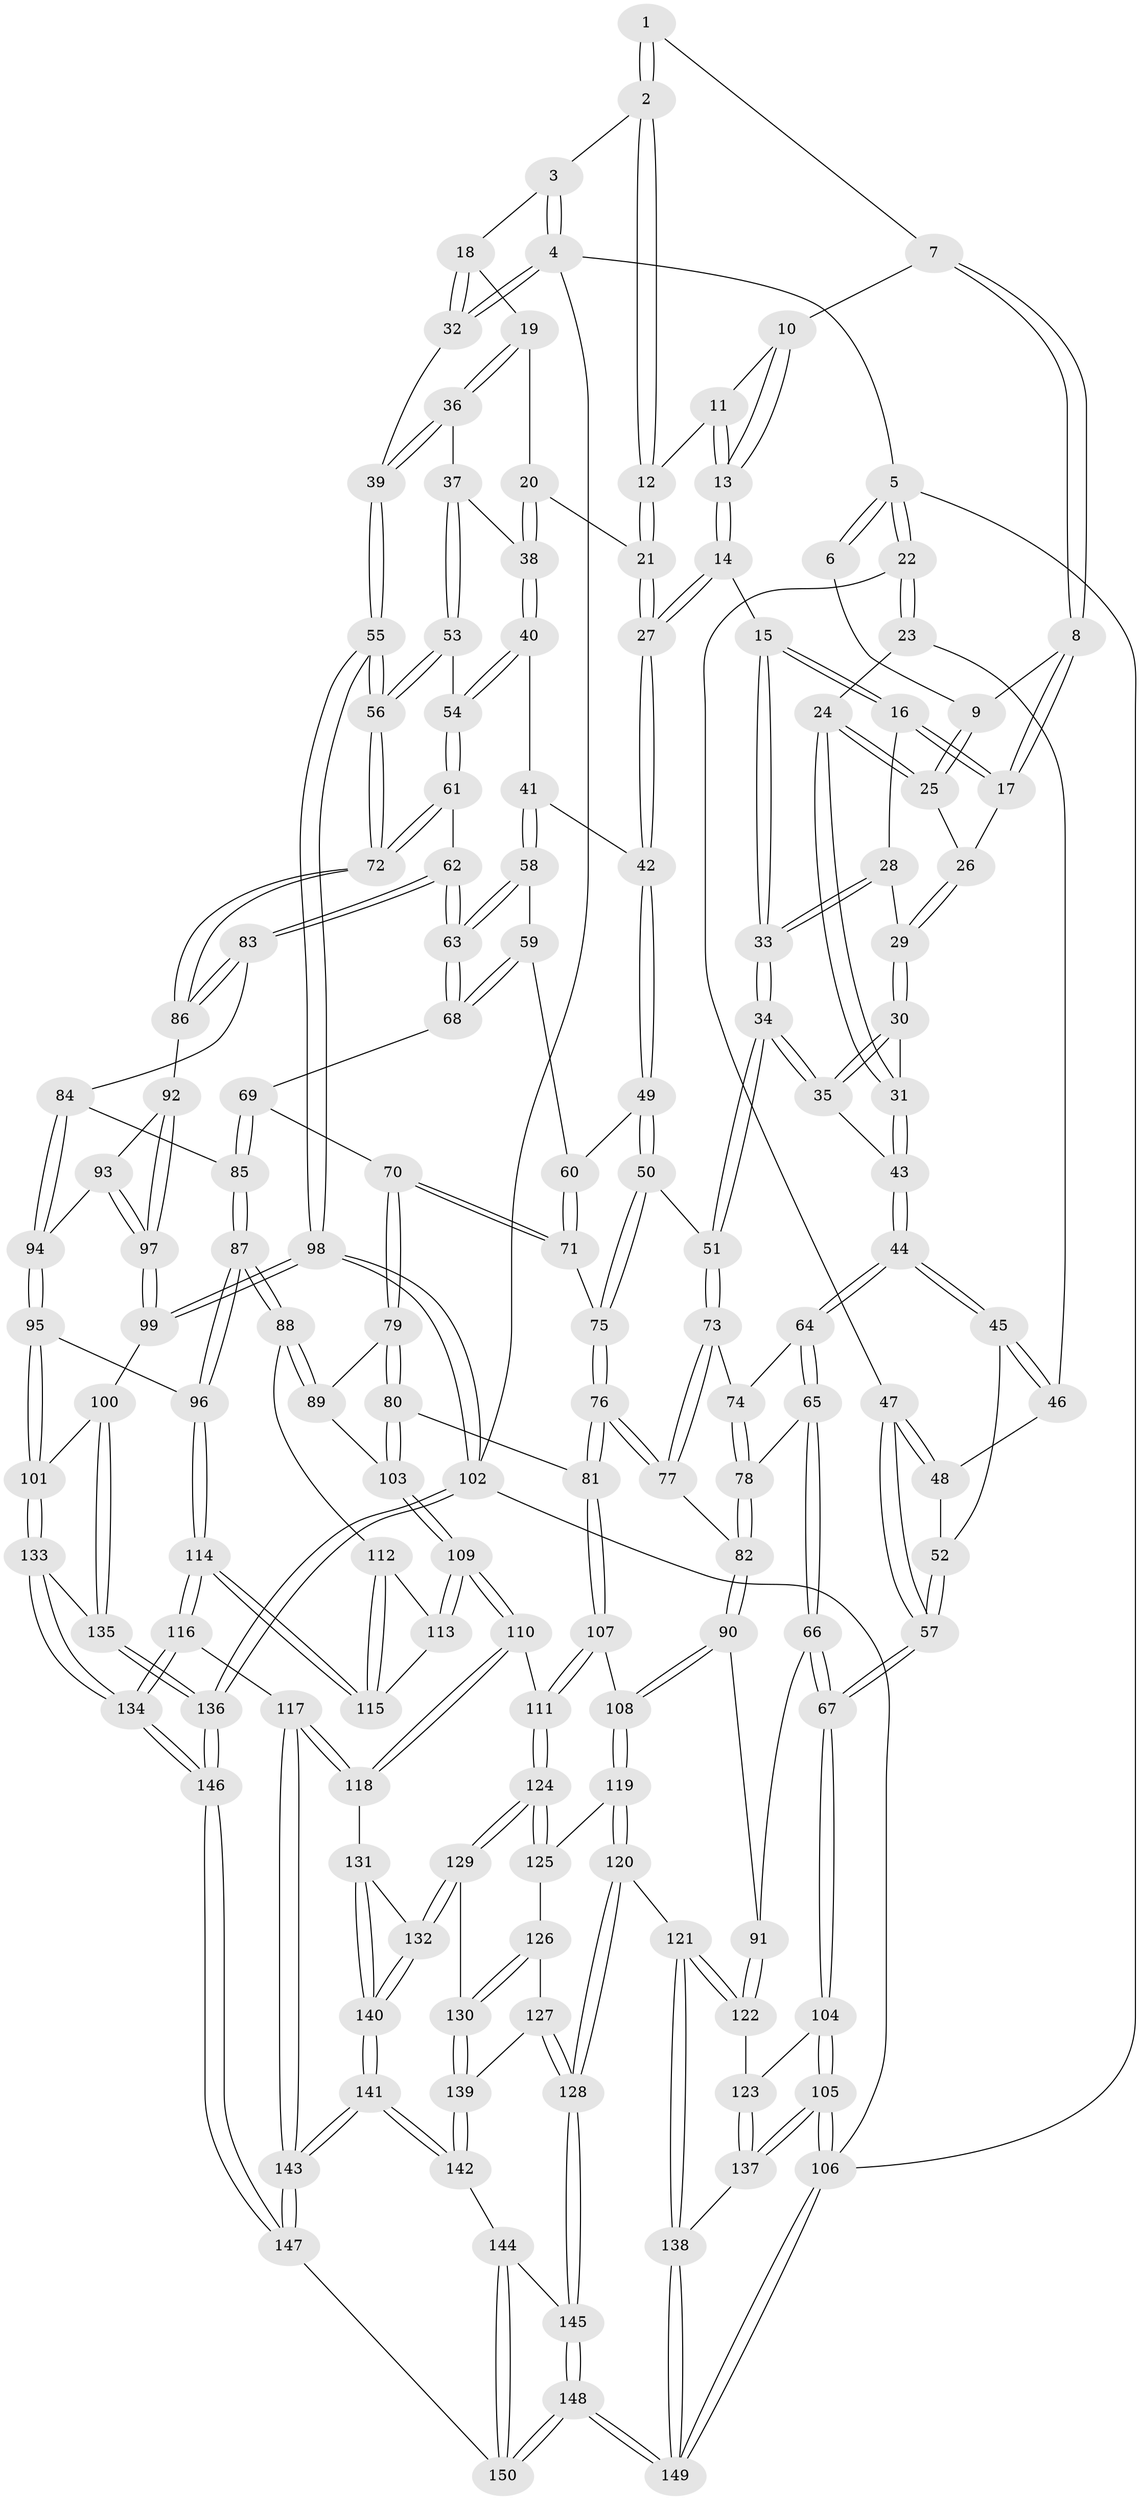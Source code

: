 // coarse degree distribution, {3: 0.14285714285714285, 5: 0.34065934065934067, 4: 0.43956043956043955, 6: 0.06593406593406594, 2: 0.01098901098901099}
// Generated by graph-tools (version 1.1) at 2025/52/02/27/25 19:52:44]
// undirected, 150 vertices, 372 edges
graph export_dot {
graph [start="1"]
  node [color=gray90,style=filled];
  1 [pos="+0.4100402381585429+0"];
  2 [pos="+0.8236743165831193+0"];
  3 [pos="+0.9118970314525537+0"];
  4 [pos="+1+0"];
  5 [pos="+0+0"];
  6 [pos="+0.2323383631867578+0"];
  7 [pos="+0.42481126216390785+0.004744458909073059"];
  8 [pos="+0.40511690163773934+0.0432715415761703"];
  9 [pos="+0.20491164880489657+0.054005500528266276"];
  10 [pos="+0.43113097029883485+0.00952947801866137"];
  11 [pos="+0.5656896710568275+0.06687513358466116"];
  12 [pos="+0.7633443918518535+0"];
  13 [pos="+0.5327383570634436+0.16187021137752086"];
  14 [pos="+0.5324132955934008+0.22248285688177405"];
  15 [pos="+0.5189519805546129+0.22725711317670558"];
  16 [pos="+0.4026963221516639+0.1506700926180045"];
  17 [pos="+0.3833027957511429+0.11231536146098586"];
  18 [pos="+0.93787513852929+0.1846216479828937"];
  19 [pos="+0.9205050746780599+0.19937241284606905"];
  20 [pos="+0.8617061265990522+0.19849953989758867"];
  21 [pos="+0.7458997766729409+0.12077743055492451"];
  22 [pos="+0+0"];
  23 [pos="+0.13487659611360528+0.15342354258601226"];
  24 [pos="+0.151654158756722+0.14920980038285875"];
  25 [pos="+0.1921734389020301+0.11058625779663027"];
  26 [pos="+0.2763240734922074+0.1294575717151302"];
  27 [pos="+0.6679122281548986+0.24914471232784893"];
  28 [pos="+0.3541249051318243+0.2145265602820592"];
  29 [pos="+0.3210036659247954+0.2192407591048119"];
  30 [pos="+0.28340864665555376+0.2667759649064807"];
  31 [pos="+0.24411346399785375+0.2706175587661757"];
  32 [pos="+1+0.20904376312636735"];
  33 [pos="+0.4274448915170446+0.3451748518011216"];
  34 [pos="+0.42312942664486725+0.3545811673974343"];
  35 [pos="+0.41004096456144185+0.3506987758952756"];
  36 [pos="+0.943036386363906+0.2954588910632517"];
  37 [pos="+0.88785697620881+0.3279948244849682"];
  38 [pos="+0.8503998162506207+0.3006603206499659"];
  39 [pos="+1+0.3462255776251086"];
  40 [pos="+0.7024463530163985+0.29901495901732716"];
  41 [pos="+0.6931872315617369+0.2977066769239269"];
  42 [pos="+0.678295414203574+0.276857530833587"];
  43 [pos="+0.21448118417288034+0.3697185400985663"];
  44 [pos="+0.2079171389820669+0.3778160216035906"];
  45 [pos="+0.17821810927036602+0.3641080727706433"];
  46 [pos="+0.11031492504961549+0.21034264825023705"];
  47 [pos="+0+0.4408341655346783"];
  48 [pos="+0.05811048188388949+0.28049722838507485"];
  49 [pos="+0.5441553482315645+0.40954206559210277"];
  50 [pos="+0.5392142136814001+0.4127885825992179"];
  51 [pos="+0.42684888037671376+0.37443524028408043"];
  52 [pos="+0.15066401370126095+0.3609089721252085"];
  53 [pos="+0.8851263858855326+0.37285752310430503"];
  54 [pos="+0.8612479476680375+0.39790197136930805"];
  55 [pos="+1+0.4818667184774341"];
  56 [pos="+1+0.49185758706800214"];
  57 [pos="+0+0.4720631214016244"];
  58 [pos="+0.6963716403104301+0.3265902975180773"];
  59 [pos="+0.670457427698892+0.39184706619308846"];
  60 [pos="+0.6356285517748204+0.41727081698856694"];
  61 [pos="+0.8292349283682532+0.45835350013386034"];
  62 [pos="+0.8033839416197942+0.47952659851232626"];
  63 [pos="+0.8023839224230931+0.47826983352231545"];
  64 [pos="+0.21065313697574642+0.4259067598054329"];
  65 [pos="+0.18700583391097067+0.47008705188387934"];
  66 [pos="+0+0.5829004184100907"];
  67 [pos="+0+0.5760999753508178"];
  68 [pos="+0.6748567605628845+0.44029672613262416"];
  69 [pos="+0.669848591874536+0.5052418878883029"];
  70 [pos="+0.6293602190065959+0.5154996474706092"];
  71 [pos="+0.5903558211674228+0.48637169214630094"];
  72 [pos="+1+0.49344922818102455"];
  73 [pos="+0.39900008964182093+0.4520141692950317"];
  74 [pos="+0.3043299170909051+0.4477017774720904"];
  75 [pos="+0.5720889092945217+0.48139575456030426"];
  76 [pos="+0.4304018257155973+0.5985699701602835"];
  77 [pos="+0.4163387944877087+0.5842757563308539"];
  78 [pos="+0.265553439644223+0.5591302717643314"];
  79 [pos="+0.6255901933602176+0.5318835740258436"];
  80 [pos="+0.4759228049515768+0.6242150412597377"];
  81 [pos="+0.433358548208964+0.6045987032159639"];
  82 [pos="+0.2845877053411952+0.5880031891866774"];
  83 [pos="+0.7961725466584487+0.5112854223353918"];
  84 [pos="+0.7865693427646648+0.5290111365997336"];
  85 [pos="+0.7714519417178637+0.5400122484036023"];
  86 [pos="+0.9921635870923498+0.5439533677881747"];
  87 [pos="+0.7263184219934081+0.6622754544443022"];
  88 [pos="+0.7141219517331199+0.661776736969294"];
  89 [pos="+0.6361452761281393+0.6311721229887892"];
  90 [pos="+0.18081542412381926+0.6835180769843577"];
  91 [pos="+0.17612592731319948+0.6851733606869256"];
  92 [pos="+0.9669265166323738+0.5681962463994067"];
  93 [pos="+0.8922292450121783+0.5970611019272499"];
  94 [pos="+0.8722531516471049+0.6004835269003744"];
  95 [pos="+0.8493434225159333+0.7684119879478871"];
  96 [pos="+0.7930664902292361+0.7520503304493187"];
  97 [pos="+0.9363289849194808+0.6774871470296792"];
  98 [pos="+1+0.7756945929239124"];
  99 [pos="+0.9270346303725747+0.7589309047074008"];
  100 [pos="+0.8702713655234479+0.7732007493179558"];
  101 [pos="+0.8494555557222444+0.7684798774698701"];
  102 [pos="+1+1"];
  103 [pos="+0.5234690922709208+0.6553778263730209"];
  104 [pos="+0+0.5841762432717904"];
  105 [pos="+0+0.9037648743367039"];
  106 [pos="+0+1"];
  107 [pos="+0.3846505401208815+0.7230307375903632"];
  108 [pos="+0.36216573877313685+0.7485524830882094"];
  109 [pos="+0.5466367392378874+0.7241173882667876"];
  110 [pos="+0.5274621826193499+0.8177209966090696"];
  111 [pos="+0.5243042256322004+0.8185159713174336"];
  112 [pos="+0.6699311539567951+0.7002768898483385"];
  113 [pos="+0.5693610530707083+0.7289452159063108"];
  114 [pos="+0.6627152667330223+0.8518014679622807"];
  115 [pos="+0.6303687278711918+0.7593841908364753"];
  116 [pos="+0.6547049486863485+0.8638050433709648"];
  117 [pos="+0.6451721208038973+0.8643302359330601"];
  118 [pos="+0.5880999506278666+0.8580495253210119"];
  119 [pos="+0.35726779468679337+0.7735239395266191"];
  120 [pos="+0.2669514357086931+0.8682807679941855"];
  121 [pos="+0.2601463332632637+0.8682134144406011"];
  122 [pos="+0.17981060808606975+0.7433272844693359"];
  123 [pos="+0.0887046599248926+0.8538105980778171"];
  124 [pos="+0.48411712943789503+0.8473151214374752"];
  125 [pos="+0.402021407498888+0.8263503310370379"];
  126 [pos="+0.3994521723122988+0.8443610937543155"];
  127 [pos="+0.35540810217258434+0.895514671464016"];
  128 [pos="+0.2776264415923598+0.878180791679838"];
  129 [pos="+0.4716885315235192+0.8806628601580524"];
  130 [pos="+0.4123810923822934+0.9029724751163445"];
  131 [pos="+0.5752560430222554+0.8795242621693007"];
  132 [pos="+0.48472115360216517+0.9323442387488282"];
  133 [pos="+0.7483422854044524+1"];
  134 [pos="+0.746676015942219+1"];
  135 [pos="+0.9033825837557864+0.8930672610157372"];
  136 [pos="+1+1"];
  137 [pos="+0.09155462561776935+0.8860274795821621"];
  138 [pos="+0.1398142671880205+0.9599838848489245"];
  139 [pos="+0.397703661508758+0.9215346313226142"];
  140 [pos="+0.487093560417746+1"];
  141 [pos="+0.48708059080488425+1"];
  142 [pos="+0.4046913014996787+0.9763090625072831"];
  143 [pos="+0.4949916269323194+1"];
  144 [pos="+0.31402225843626014+0.9549143730290333"];
  145 [pos="+0.3111516241217005+0.9537038823343348"];
  146 [pos="+0.7539404625687056+1"];
  147 [pos="+0.5066858641669678+1"];
  148 [pos="+0.10788988390435625+1"];
  149 [pos="+0.07052030785538829+1"];
  150 [pos="+0.447847080987526+1"];
  1 -- 2;
  1 -- 2;
  1 -- 7;
  2 -- 3;
  2 -- 12;
  2 -- 12;
  3 -- 4;
  3 -- 4;
  3 -- 18;
  4 -- 5;
  4 -- 32;
  4 -- 32;
  4 -- 102;
  5 -- 6;
  5 -- 6;
  5 -- 22;
  5 -- 22;
  5 -- 106;
  6 -- 9;
  7 -- 8;
  7 -- 8;
  7 -- 10;
  8 -- 9;
  8 -- 17;
  8 -- 17;
  9 -- 25;
  9 -- 25;
  10 -- 11;
  10 -- 13;
  10 -- 13;
  11 -- 12;
  11 -- 13;
  11 -- 13;
  12 -- 21;
  12 -- 21;
  13 -- 14;
  13 -- 14;
  14 -- 15;
  14 -- 27;
  14 -- 27;
  15 -- 16;
  15 -- 16;
  15 -- 33;
  15 -- 33;
  16 -- 17;
  16 -- 17;
  16 -- 28;
  17 -- 26;
  18 -- 19;
  18 -- 32;
  18 -- 32;
  19 -- 20;
  19 -- 36;
  19 -- 36;
  20 -- 21;
  20 -- 38;
  20 -- 38;
  21 -- 27;
  21 -- 27;
  22 -- 23;
  22 -- 23;
  22 -- 47;
  23 -- 24;
  23 -- 46;
  24 -- 25;
  24 -- 25;
  24 -- 31;
  24 -- 31;
  25 -- 26;
  26 -- 29;
  26 -- 29;
  27 -- 42;
  27 -- 42;
  28 -- 29;
  28 -- 33;
  28 -- 33;
  29 -- 30;
  29 -- 30;
  30 -- 31;
  30 -- 35;
  30 -- 35;
  31 -- 43;
  31 -- 43;
  32 -- 39;
  33 -- 34;
  33 -- 34;
  34 -- 35;
  34 -- 35;
  34 -- 51;
  34 -- 51;
  35 -- 43;
  36 -- 37;
  36 -- 39;
  36 -- 39;
  37 -- 38;
  37 -- 53;
  37 -- 53;
  38 -- 40;
  38 -- 40;
  39 -- 55;
  39 -- 55;
  40 -- 41;
  40 -- 54;
  40 -- 54;
  41 -- 42;
  41 -- 58;
  41 -- 58;
  42 -- 49;
  42 -- 49;
  43 -- 44;
  43 -- 44;
  44 -- 45;
  44 -- 45;
  44 -- 64;
  44 -- 64;
  45 -- 46;
  45 -- 46;
  45 -- 52;
  46 -- 48;
  47 -- 48;
  47 -- 48;
  47 -- 57;
  47 -- 57;
  48 -- 52;
  49 -- 50;
  49 -- 50;
  49 -- 60;
  50 -- 51;
  50 -- 75;
  50 -- 75;
  51 -- 73;
  51 -- 73;
  52 -- 57;
  52 -- 57;
  53 -- 54;
  53 -- 56;
  53 -- 56;
  54 -- 61;
  54 -- 61;
  55 -- 56;
  55 -- 56;
  55 -- 98;
  55 -- 98;
  56 -- 72;
  56 -- 72;
  57 -- 67;
  57 -- 67;
  58 -- 59;
  58 -- 63;
  58 -- 63;
  59 -- 60;
  59 -- 68;
  59 -- 68;
  60 -- 71;
  60 -- 71;
  61 -- 62;
  61 -- 72;
  61 -- 72;
  62 -- 63;
  62 -- 63;
  62 -- 83;
  62 -- 83;
  63 -- 68;
  63 -- 68;
  64 -- 65;
  64 -- 65;
  64 -- 74;
  65 -- 66;
  65 -- 66;
  65 -- 78;
  66 -- 67;
  66 -- 67;
  66 -- 91;
  67 -- 104;
  67 -- 104;
  68 -- 69;
  69 -- 70;
  69 -- 85;
  69 -- 85;
  70 -- 71;
  70 -- 71;
  70 -- 79;
  70 -- 79;
  71 -- 75;
  72 -- 86;
  72 -- 86;
  73 -- 74;
  73 -- 77;
  73 -- 77;
  74 -- 78;
  74 -- 78;
  75 -- 76;
  75 -- 76;
  76 -- 77;
  76 -- 77;
  76 -- 81;
  76 -- 81;
  77 -- 82;
  78 -- 82;
  78 -- 82;
  79 -- 80;
  79 -- 80;
  79 -- 89;
  80 -- 81;
  80 -- 103;
  80 -- 103;
  81 -- 107;
  81 -- 107;
  82 -- 90;
  82 -- 90;
  83 -- 84;
  83 -- 86;
  83 -- 86;
  84 -- 85;
  84 -- 94;
  84 -- 94;
  85 -- 87;
  85 -- 87;
  86 -- 92;
  87 -- 88;
  87 -- 88;
  87 -- 96;
  87 -- 96;
  88 -- 89;
  88 -- 89;
  88 -- 112;
  89 -- 103;
  90 -- 91;
  90 -- 108;
  90 -- 108;
  91 -- 122;
  91 -- 122;
  92 -- 93;
  92 -- 97;
  92 -- 97;
  93 -- 94;
  93 -- 97;
  93 -- 97;
  94 -- 95;
  94 -- 95;
  95 -- 96;
  95 -- 101;
  95 -- 101;
  96 -- 114;
  96 -- 114;
  97 -- 99;
  97 -- 99;
  98 -- 99;
  98 -- 99;
  98 -- 102;
  98 -- 102;
  99 -- 100;
  100 -- 101;
  100 -- 135;
  100 -- 135;
  101 -- 133;
  101 -- 133;
  102 -- 136;
  102 -- 136;
  102 -- 106;
  103 -- 109;
  103 -- 109;
  104 -- 105;
  104 -- 105;
  104 -- 123;
  105 -- 106;
  105 -- 106;
  105 -- 137;
  105 -- 137;
  106 -- 149;
  106 -- 149;
  107 -- 108;
  107 -- 111;
  107 -- 111;
  108 -- 119;
  108 -- 119;
  109 -- 110;
  109 -- 110;
  109 -- 113;
  109 -- 113;
  110 -- 111;
  110 -- 118;
  110 -- 118;
  111 -- 124;
  111 -- 124;
  112 -- 113;
  112 -- 115;
  112 -- 115;
  113 -- 115;
  114 -- 115;
  114 -- 115;
  114 -- 116;
  114 -- 116;
  116 -- 117;
  116 -- 134;
  116 -- 134;
  117 -- 118;
  117 -- 118;
  117 -- 143;
  117 -- 143;
  118 -- 131;
  119 -- 120;
  119 -- 120;
  119 -- 125;
  120 -- 121;
  120 -- 128;
  120 -- 128;
  121 -- 122;
  121 -- 122;
  121 -- 138;
  121 -- 138;
  122 -- 123;
  123 -- 137;
  123 -- 137;
  124 -- 125;
  124 -- 125;
  124 -- 129;
  124 -- 129;
  125 -- 126;
  126 -- 127;
  126 -- 130;
  126 -- 130;
  127 -- 128;
  127 -- 128;
  127 -- 139;
  128 -- 145;
  128 -- 145;
  129 -- 130;
  129 -- 132;
  129 -- 132;
  130 -- 139;
  130 -- 139;
  131 -- 132;
  131 -- 140;
  131 -- 140;
  132 -- 140;
  132 -- 140;
  133 -- 134;
  133 -- 134;
  133 -- 135;
  134 -- 146;
  134 -- 146;
  135 -- 136;
  135 -- 136;
  136 -- 146;
  136 -- 146;
  137 -- 138;
  138 -- 149;
  138 -- 149;
  139 -- 142;
  139 -- 142;
  140 -- 141;
  140 -- 141;
  141 -- 142;
  141 -- 142;
  141 -- 143;
  141 -- 143;
  142 -- 144;
  143 -- 147;
  143 -- 147;
  144 -- 145;
  144 -- 150;
  144 -- 150;
  145 -- 148;
  145 -- 148;
  146 -- 147;
  146 -- 147;
  147 -- 150;
  148 -- 149;
  148 -- 149;
  148 -- 150;
  148 -- 150;
}
